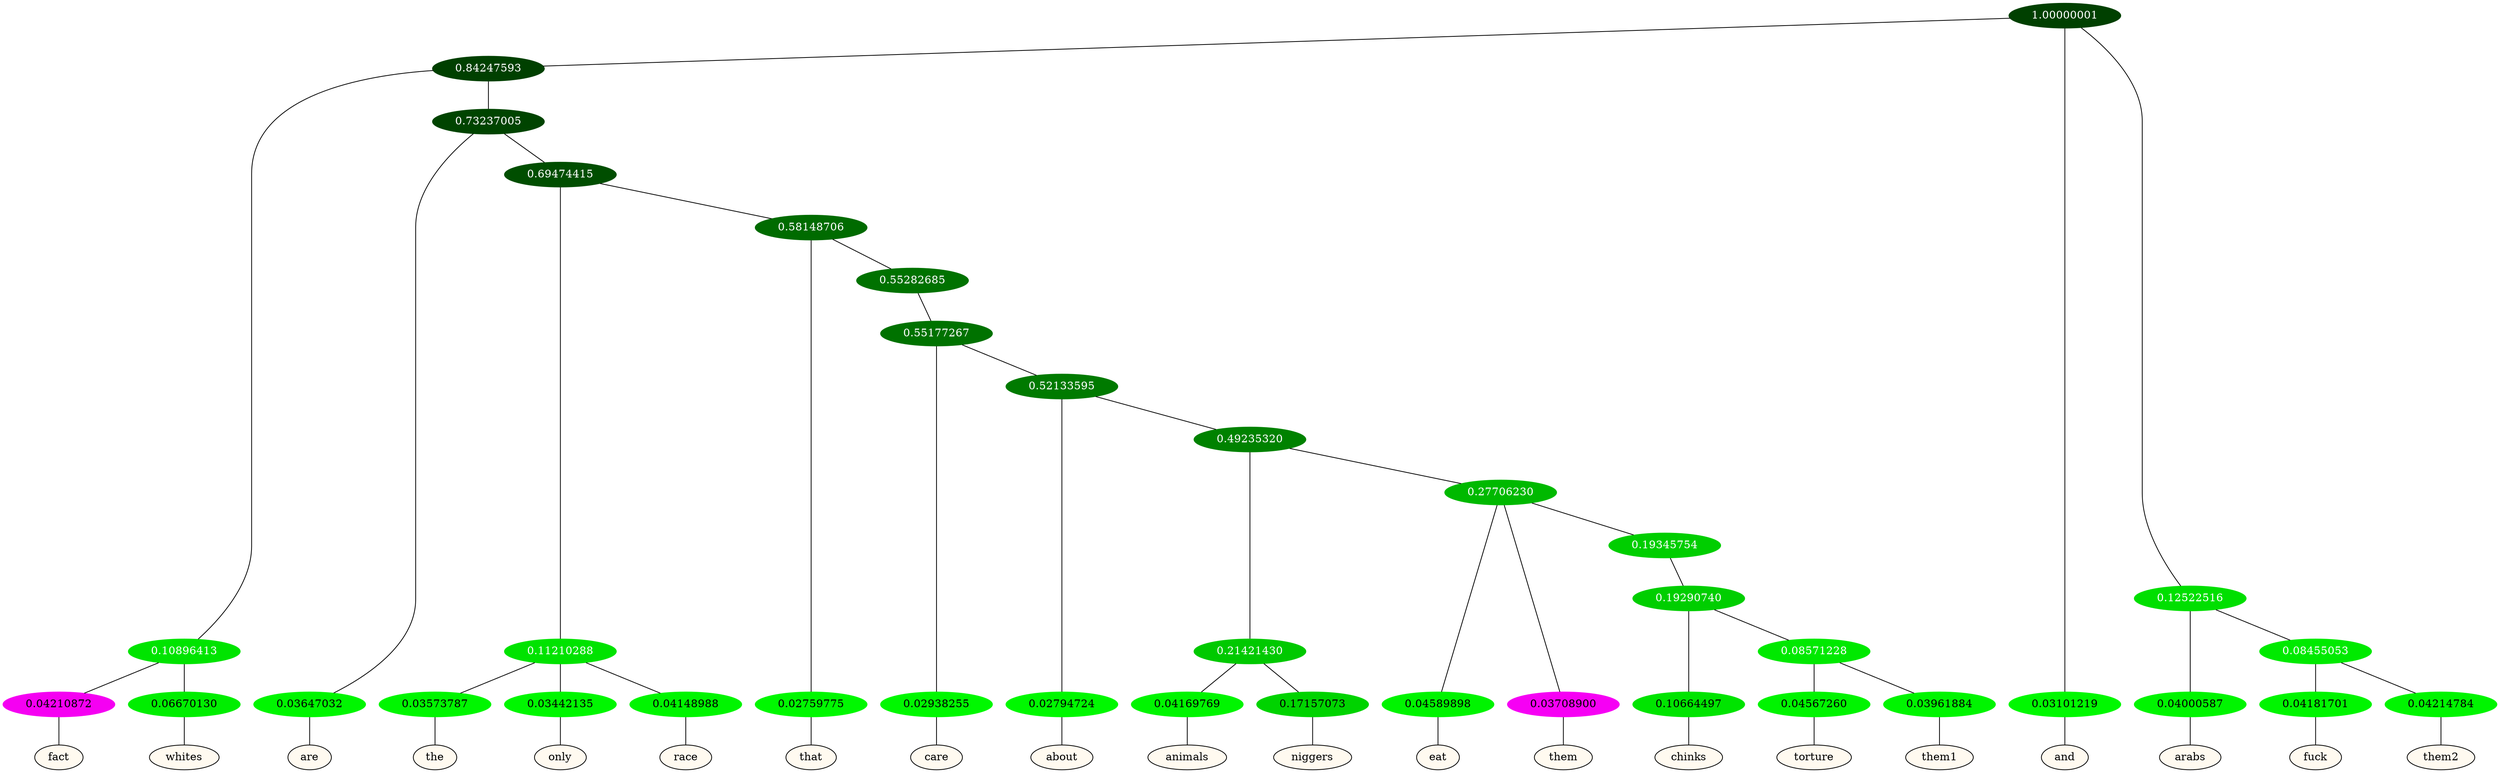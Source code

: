 graph {
	node [format=png height=0.15 nodesep=0.001 ordering=out overlap=prism overlap_scaling=0.01 ranksep=0.001 ratio=0.2 style=filled width=0.15]
	{
		rank=same
		a_w_8 [label=fact color=black fillcolor=floralwhite style="filled,solid"]
		a_w_9 [label=whites color=black fillcolor=floralwhite style="filled,solid"]
		a_w_10 [label=are color=black fillcolor=floralwhite style="filled,solid"]
		a_w_16 [label=the color=black fillcolor=floralwhite style="filled,solid"]
		a_w_17 [label=only color=black fillcolor=floralwhite style="filled,solid"]
		a_w_18 [label=race color=black fillcolor=floralwhite style="filled,solid"]
		a_w_19 [label=that color=black fillcolor=floralwhite style="filled,solid"]
		a_w_22 [label=care color=black fillcolor=floralwhite style="filled,solid"]
		a_w_24 [label=about color=black fillcolor=floralwhite style="filled,solid"]
		a_w_28 [label=animals color=black fillcolor=floralwhite style="filled,solid"]
		a_w_29 [label=niggers color=black fillcolor=floralwhite style="filled,solid"]
		a_w_30 [label=eat color=black fillcolor=floralwhite style="filled,solid"]
		a_w_31 [label=them color=black fillcolor=floralwhite style="filled,solid"]
		a_w_34 [label=chinks color=black fillcolor=floralwhite style="filled,solid"]
		a_w_36 [label=torture color=black fillcolor=floralwhite style="filled,solid"]
		a_w_37 [label=them1 color=black fillcolor=floralwhite style="filled,solid"]
		a_w_2 [label=and color=black fillcolor=floralwhite style="filled,solid"]
		a_w_6 [label=arabs color=black fillcolor=floralwhite style="filled,solid"]
		a_w_12 [label=fuck color=black fillcolor=floralwhite style="filled,solid"]
		a_w_13 [label=them2 color=black fillcolor=floralwhite style="filled,solid"]
	}
	a_n_8 -- a_w_8
	a_n_9 -- a_w_9
	a_n_10 -- a_w_10
	a_n_16 -- a_w_16
	a_n_17 -- a_w_17
	a_n_18 -- a_w_18
	a_n_19 -- a_w_19
	a_n_22 -- a_w_22
	a_n_24 -- a_w_24
	a_n_28 -- a_w_28
	a_n_29 -- a_w_29
	a_n_30 -- a_w_30
	a_n_31 -- a_w_31
	a_n_34 -- a_w_34
	a_n_36 -- a_w_36
	a_n_37 -- a_w_37
	a_n_2 -- a_w_2
	a_n_6 -- a_w_6
	a_n_12 -- a_w_12
	a_n_13 -- a_w_13
	{
		rank=same
		a_n_8 [label=0.04210872 color="0.835 1.000 0.958" fontcolor=black]
		a_n_9 [label=0.06670130 color="0.334 1.000 0.933" fontcolor=black]
		a_n_10 [label=0.03647032 color="0.334 1.000 0.964" fontcolor=black]
		a_n_16 [label=0.03573787 color="0.334 1.000 0.964" fontcolor=black]
		a_n_17 [label=0.03442135 color="0.334 1.000 0.966" fontcolor=black]
		a_n_18 [label=0.04148988 color="0.334 1.000 0.959" fontcolor=black]
		a_n_19 [label=0.02759775 color="0.334 1.000 0.972" fontcolor=black]
		a_n_22 [label=0.02938255 color="0.334 1.000 0.971" fontcolor=black]
		a_n_24 [label=0.02794724 color="0.334 1.000 0.972" fontcolor=black]
		a_n_28 [label=0.04169769 color="0.334 1.000 0.958" fontcolor=black]
		a_n_29 [label=0.17157073 color="0.334 1.000 0.828" fontcolor=black]
		a_n_30 [label=0.04589898 color="0.334 1.000 0.954" fontcolor=black]
		a_n_31 [label=0.03708900 color="0.835 1.000 0.963" fontcolor=black]
		a_n_34 [label=0.10664497 color="0.334 1.000 0.893" fontcolor=black]
		a_n_36 [label=0.04567260 color="0.334 1.000 0.954" fontcolor=black]
		a_n_37 [label=0.03961884 color="0.334 1.000 0.960" fontcolor=black]
		a_n_2 [label=0.03101219 color="0.334 1.000 0.969" fontcolor=black]
		a_n_6 [label=0.04000587 color="0.334 1.000 0.960" fontcolor=black]
		a_n_12 [label=0.04181701 color="0.334 1.000 0.958" fontcolor=black]
		a_n_13 [label=0.04214784 color="0.334 1.000 0.958" fontcolor=black]
	}
	a_n_0 [label=1.00000001 color="0.334 1.000 0.250" fontcolor=grey99]
	a_n_1 [label=0.84247593 color="0.334 1.000 0.250" fontcolor=grey99]
	a_n_0 -- a_n_1
	a_n_0 -- a_n_2
	a_n_3 [label=0.12522516 color="0.334 1.000 0.875" fontcolor=grey99]
	a_n_0 -- a_n_3
	a_n_4 [label=0.10896413 color="0.334 1.000 0.891" fontcolor=grey99]
	a_n_1 -- a_n_4
	a_n_5 [label=0.73237005 color="0.334 1.000 0.268" fontcolor=grey99]
	a_n_1 -- a_n_5
	a_n_3 -- a_n_6
	a_n_7 [label=0.08455053 color="0.334 1.000 0.915" fontcolor=grey99]
	a_n_3 -- a_n_7
	a_n_4 -- a_n_8
	a_n_4 -- a_n_9
	a_n_5 -- a_n_10
	a_n_11 [label=0.69474415 color="0.334 1.000 0.305" fontcolor=grey99]
	a_n_5 -- a_n_11
	a_n_7 -- a_n_12
	a_n_7 -- a_n_13
	a_n_14 [label=0.11210288 color="0.334 1.000 0.888" fontcolor=grey99]
	a_n_11 -- a_n_14
	a_n_15 [label=0.58148706 color="0.334 1.000 0.419" fontcolor=grey99]
	a_n_11 -- a_n_15
	a_n_14 -- a_n_16
	a_n_14 -- a_n_17
	a_n_14 -- a_n_18
	a_n_15 -- a_n_19
	a_n_20 [label=0.55282685 color="0.334 1.000 0.447" fontcolor=grey99]
	a_n_15 -- a_n_20
	a_n_21 [label=0.55177267 color="0.334 1.000 0.448" fontcolor=grey99]
	a_n_20 -- a_n_21
	a_n_21 -- a_n_22
	a_n_23 [label=0.52133595 color="0.334 1.000 0.479" fontcolor=grey99]
	a_n_21 -- a_n_23
	a_n_23 -- a_n_24
	a_n_25 [label=0.49235320 color="0.334 1.000 0.508" fontcolor=grey99]
	a_n_23 -- a_n_25
	a_n_26 [label=0.21421430 color="0.334 1.000 0.786" fontcolor=grey99]
	a_n_25 -- a_n_26
	a_n_27 [label=0.27706230 color="0.334 1.000 0.723" fontcolor=grey99]
	a_n_25 -- a_n_27
	a_n_26 -- a_n_28
	a_n_26 -- a_n_29
	a_n_27 -- a_n_30
	a_n_27 -- a_n_31
	a_n_32 [label=0.19345754 color="0.334 1.000 0.807" fontcolor=grey99]
	a_n_27 -- a_n_32
	a_n_33 [label=0.19290740 color="0.334 1.000 0.807" fontcolor=grey99]
	a_n_32 -- a_n_33
	a_n_33 -- a_n_34
	a_n_35 [label=0.08571228 color="0.334 1.000 0.914" fontcolor=grey99]
	a_n_33 -- a_n_35
	a_n_35 -- a_n_36
	a_n_35 -- a_n_37
}
